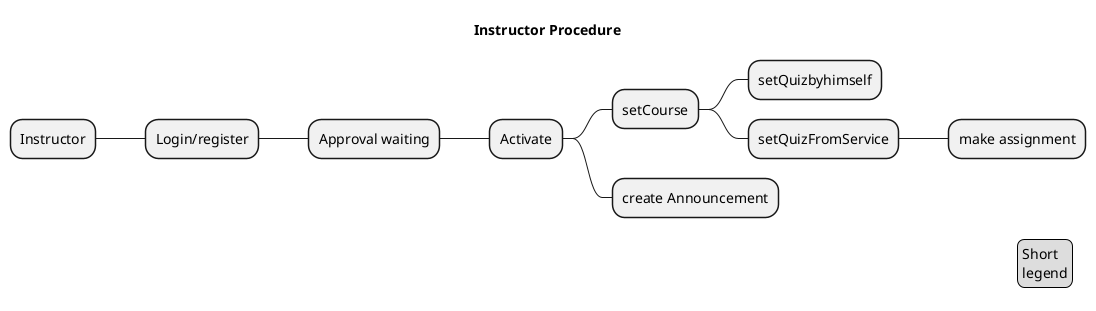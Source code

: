 @startmindmap
'https://plantuml.com/mindmap-diagram


title Instructor Procedure

* Instructor
** Login/register
*** Approval waiting
**** Activate
***** setCourse
****** setQuizbyhimself
****** setQuizFromService
******* make assignment
***** create Announcement

legend right
  Short
  legend
endlegend
@endmindmap
